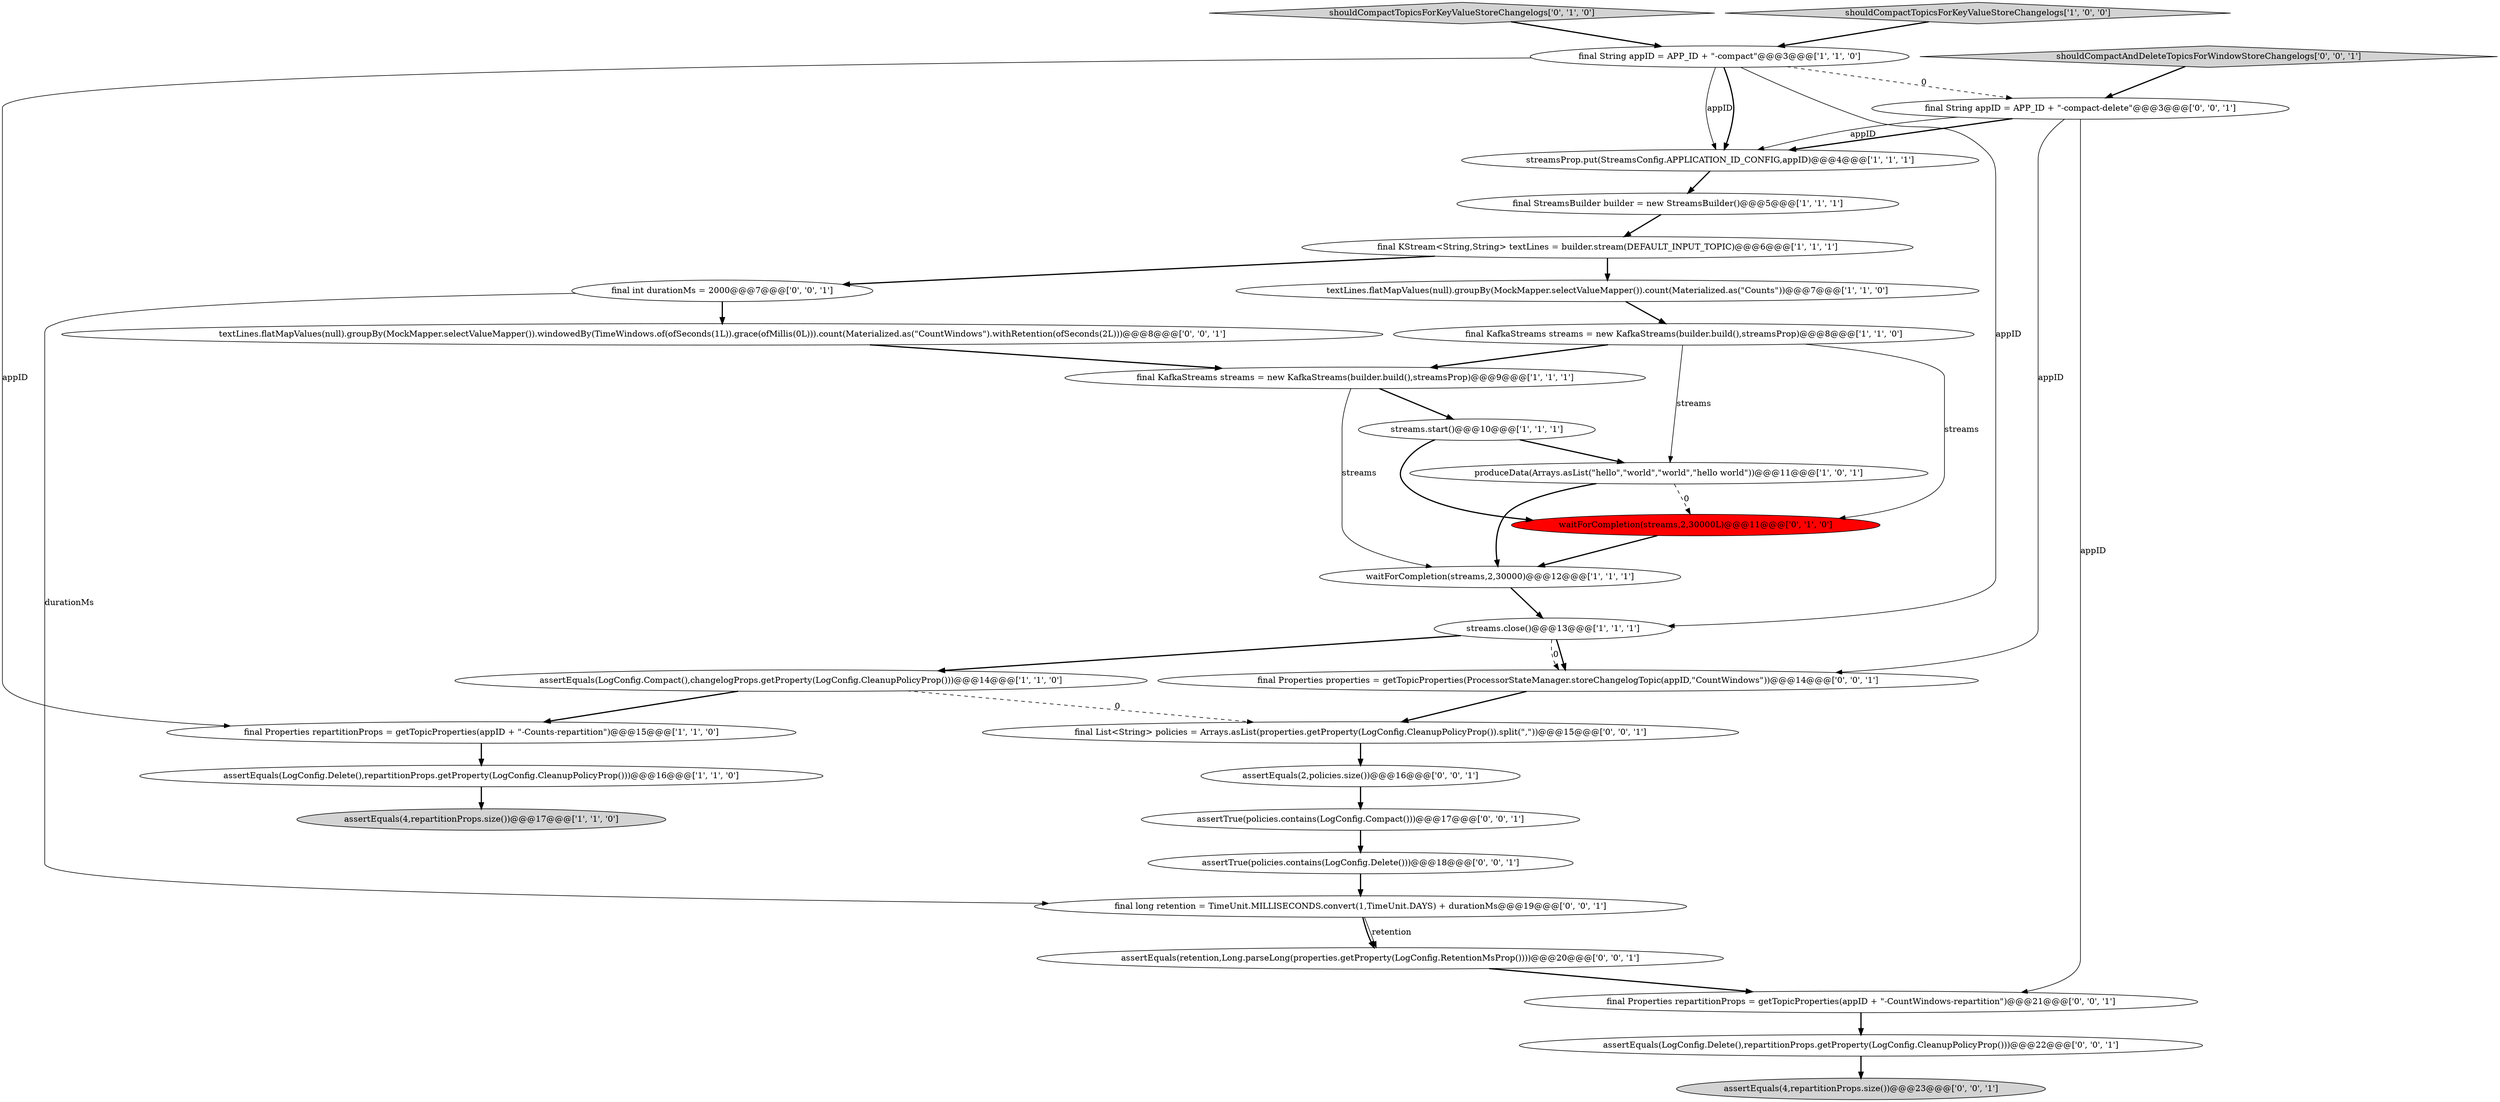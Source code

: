 digraph {
14 [style = filled, label = "streams.start()@@@10@@@['1', '1', '1']", fillcolor = white, shape = ellipse image = "AAA0AAABBB1BBB"];
4 [style = filled, label = "streams.close()@@@13@@@['1', '1', '1']", fillcolor = white, shape = ellipse image = "AAA0AAABBB1BBB"];
30 [style = filled, label = "assertEquals(4,repartitionProps.size())@@@23@@@['0', '0', '1']", fillcolor = lightgray, shape = ellipse image = "AAA0AAABBB3BBB"];
22 [style = filled, label = "final Properties repartitionProps = getTopicProperties(appID + \"-CountWindows-repartition\")@@@21@@@['0', '0', '1']", fillcolor = white, shape = ellipse image = "AAA0AAABBB3BBB"];
19 [style = filled, label = "assertEquals(retention,Long.parseLong(properties.getProperty(LogConfig.RetentionMsProp())))@@@20@@@['0', '0', '1']", fillcolor = white, shape = ellipse image = "AAA0AAABBB3BBB"];
12 [style = filled, label = "produceData(Arrays.asList(\"hello\",\"world\",\"world\",\"hello world\"))@@@11@@@['1', '0', '1']", fillcolor = white, shape = ellipse image = "AAA0AAABBB1BBB"];
6 [style = filled, label = "final String appID = APP_ID + \"-compact\"@@@3@@@['1', '1', '0']", fillcolor = white, shape = ellipse image = "AAA0AAABBB1BBB"];
27 [style = filled, label = "assertTrue(policies.contains(LogConfig.Compact()))@@@17@@@['0', '0', '1']", fillcolor = white, shape = ellipse image = "AAA0AAABBB3BBB"];
31 [style = filled, label = "final List<String> policies = Arrays.asList(properties.getProperty(LogConfig.CleanupPolicyProp()).split(\",\"))@@@15@@@['0', '0', '1']", fillcolor = white, shape = ellipse image = "AAA0AAABBB3BBB"];
8 [style = filled, label = "final KafkaStreams streams = new KafkaStreams(builder.build(),streamsProp)@@@9@@@['1', '1', '1']", fillcolor = white, shape = ellipse image = "AAA0AAABBB1BBB"];
10 [style = filled, label = "final KStream<String,String> textLines = builder.stream(DEFAULT_INPUT_TOPIC)@@@6@@@['1', '1', '1']", fillcolor = white, shape = ellipse image = "AAA0AAABBB1BBB"];
7 [style = filled, label = "final Properties repartitionProps = getTopicProperties(appID + \"-Counts-repartition\")@@@15@@@['1', '1', '0']", fillcolor = white, shape = ellipse image = "AAA0AAABBB1BBB"];
17 [style = filled, label = "shouldCompactTopicsForKeyValueStoreChangelogs['0', '1', '0']", fillcolor = lightgray, shape = diamond image = "AAA0AAABBB2BBB"];
1 [style = filled, label = "textLines.flatMapValues(null).groupBy(MockMapper.selectValueMapper()).count(Materialized.as(\"Counts\"))@@@7@@@['1', '1', '0']", fillcolor = white, shape = ellipse image = "AAA0AAABBB1BBB"];
24 [style = filled, label = "final long retention = TimeUnit.MILLISECONDS.convert(1,TimeUnit.DAYS) + durationMs@@@19@@@['0', '0', '1']", fillcolor = white, shape = ellipse image = "AAA0AAABBB3BBB"];
13 [style = filled, label = "assertEquals(LogConfig.Compact(),changelogProps.getProperty(LogConfig.CleanupPolicyProp()))@@@14@@@['1', '1', '0']", fillcolor = white, shape = ellipse image = "AAA0AAABBB1BBB"];
23 [style = filled, label = "textLines.flatMapValues(null).groupBy(MockMapper.selectValueMapper()).windowedBy(TimeWindows.of(ofSeconds(1L)).grace(ofMillis(0L))).count(Materialized.as(\"CountWindows\").withRetention(ofSeconds(2L)))@@@8@@@['0', '0', '1']", fillcolor = white, shape = ellipse image = "AAA0AAABBB3BBB"];
28 [style = filled, label = "final String appID = APP_ID + \"-compact-delete\"@@@3@@@['0', '0', '1']", fillcolor = white, shape = ellipse image = "AAA0AAABBB3BBB"];
5 [style = filled, label = "streamsProp.put(StreamsConfig.APPLICATION_ID_CONFIG,appID)@@@4@@@['1', '1', '1']", fillcolor = white, shape = ellipse image = "AAA0AAABBB1BBB"];
18 [style = filled, label = "assertEquals(2,policies.size())@@@16@@@['0', '0', '1']", fillcolor = white, shape = ellipse image = "AAA0AAABBB3BBB"];
0 [style = filled, label = "shouldCompactTopicsForKeyValueStoreChangelogs['1', '0', '0']", fillcolor = lightgray, shape = diamond image = "AAA0AAABBB1BBB"];
9 [style = filled, label = "waitForCompletion(streams,2,30000)@@@12@@@['1', '1', '1']", fillcolor = white, shape = ellipse image = "AAA0AAABBB1BBB"];
21 [style = filled, label = "shouldCompactAndDeleteTopicsForWindowStoreChangelogs['0', '0', '1']", fillcolor = lightgray, shape = diamond image = "AAA0AAABBB3BBB"];
16 [style = filled, label = "waitForCompletion(streams,2,30000L)@@@11@@@['0', '1', '0']", fillcolor = red, shape = ellipse image = "AAA1AAABBB2BBB"];
26 [style = filled, label = "final int durationMs = 2000@@@7@@@['0', '0', '1']", fillcolor = white, shape = ellipse image = "AAA0AAABBB3BBB"];
11 [style = filled, label = "assertEquals(LogConfig.Delete(),repartitionProps.getProperty(LogConfig.CleanupPolicyProp()))@@@16@@@['1', '1', '0']", fillcolor = white, shape = ellipse image = "AAA0AAABBB1BBB"];
3 [style = filled, label = "final KafkaStreams streams = new KafkaStreams(builder.build(),streamsProp)@@@8@@@['1', '1', '0']", fillcolor = white, shape = ellipse image = "AAA0AAABBB1BBB"];
15 [style = filled, label = "final StreamsBuilder builder = new StreamsBuilder()@@@5@@@['1', '1', '1']", fillcolor = white, shape = ellipse image = "AAA0AAABBB1BBB"];
29 [style = filled, label = "final Properties properties = getTopicProperties(ProcessorStateManager.storeChangelogTopic(appID,\"CountWindows\"))@@@14@@@['0', '0', '1']", fillcolor = white, shape = ellipse image = "AAA0AAABBB3BBB"];
2 [style = filled, label = "assertEquals(4,repartitionProps.size())@@@17@@@['1', '1', '0']", fillcolor = lightgray, shape = ellipse image = "AAA0AAABBB1BBB"];
20 [style = filled, label = "assertEquals(LogConfig.Delete(),repartitionProps.getProperty(LogConfig.CleanupPolicyProp()))@@@22@@@['0', '0', '1']", fillcolor = white, shape = ellipse image = "AAA0AAABBB3BBB"];
25 [style = filled, label = "assertTrue(policies.contains(LogConfig.Delete()))@@@18@@@['0', '0', '1']", fillcolor = white, shape = ellipse image = "AAA0AAABBB3BBB"];
28->29 [style = solid, label="appID"];
14->16 [style = bold, label=""];
3->12 [style = solid, label="streams"];
15->10 [style = bold, label=""];
7->11 [style = bold, label=""];
28->5 [style = bold, label=""];
24->19 [style = bold, label=""];
17->6 [style = bold, label=""];
0->6 [style = bold, label=""];
12->16 [style = dashed, label="0"];
9->4 [style = bold, label=""];
29->31 [style = bold, label=""];
4->13 [style = bold, label=""];
8->9 [style = solid, label="streams"];
6->7 [style = solid, label="appID"];
6->5 [style = solid, label="appID"];
1->3 [style = bold, label=""];
8->14 [style = bold, label=""];
5->15 [style = bold, label=""];
31->18 [style = bold, label=""];
10->26 [style = bold, label=""];
4->29 [style = bold, label=""];
3->16 [style = solid, label="streams"];
28->5 [style = solid, label="appID"];
23->8 [style = bold, label=""];
12->9 [style = bold, label=""];
11->2 [style = bold, label=""];
21->28 [style = bold, label=""];
24->19 [style = solid, label="retention"];
25->24 [style = bold, label=""];
6->5 [style = bold, label=""];
28->22 [style = solid, label="appID"];
6->28 [style = dashed, label="0"];
6->4 [style = solid, label="appID"];
13->31 [style = dashed, label="0"];
22->20 [style = bold, label=""];
18->27 [style = bold, label=""];
13->7 [style = bold, label=""];
3->8 [style = bold, label=""];
14->12 [style = bold, label=""];
26->24 [style = solid, label="durationMs"];
26->23 [style = bold, label=""];
4->29 [style = dashed, label="0"];
20->30 [style = bold, label=""];
10->1 [style = bold, label=""];
19->22 [style = bold, label=""];
27->25 [style = bold, label=""];
16->9 [style = bold, label=""];
}
